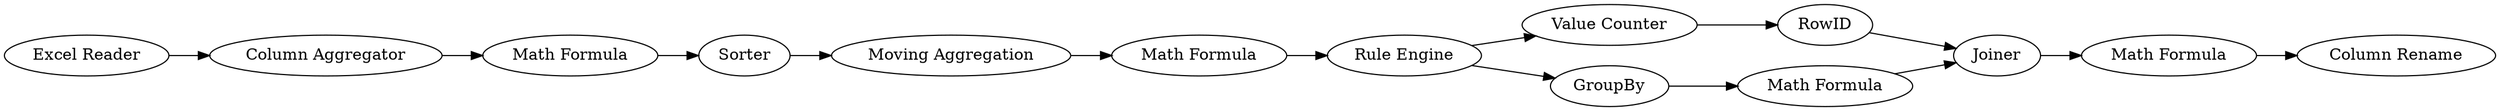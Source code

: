 digraph {
	1 [label="Excel Reader"]
	2 [label="Column Aggregator"]
	3 [label="Math Formula"]
	4 [label="Moving Aggregation"]
	9 [label="Math Formula"]
	10 [label="Rule Engine"]
	13 [label="Value Counter"]
	14 [label=Sorter]
	16 [label=RowID]
	17 [label=GroupBy]
	18 [label="Math Formula"]
	19 [label=Joiner]
	20 [label="Math Formula"]
	21 [label="Column Rename"]
	1 -> 2
	2 -> 3
	3 -> 14
	4 -> 9
	9 -> 10
	10 -> 13
	10 -> 17
	13 -> 16
	14 -> 4
	16 -> 19
	17 -> 18
	18 -> 19
	19 -> 20
	20 -> 21
	rankdir=LR
}
